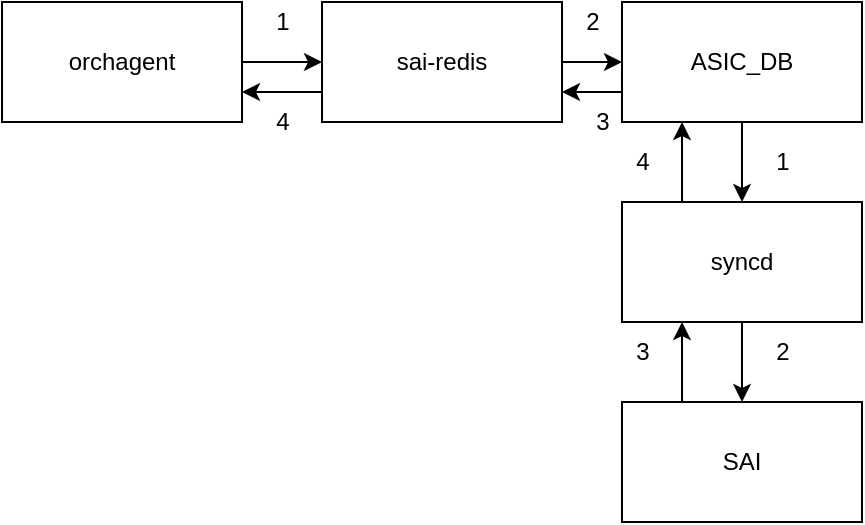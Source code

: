 <mxfile version="14.4.3" type="device"><diagram id="rPI-peKcdOpPQdg2xxdr" name="Page-1"><mxGraphModel dx="946" dy="631" grid="1" gridSize="10" guides="1" tooltips="1" connect="1" arrows="1" fold="1" page="1" pageScale="1" pageWidth="827" pageHeight="1169" math="0" shadow="0"><root><mxCell id="0"/><mxCell id="1" parent="0"/><mxCell id="a1OS5VDdymsdDnmRgD0J-6" style="edgeStyle=orthogonalEdgeStyle;rounded=0;orthogonalLoop=1;jettySize=auto;html=1;entryX=0;entryY=0.5;entryDx=0;entryDy=0;" parent="1" source="a1OS5VDdymsdDnmRgD0J-1" target="a1OS5VDdymsdDnmRgD0J-2" edge="1"><mxGeometry relative="1" as="geometry"/></mxCell><mxCell id="a1OS5VDdymsdDnmRgD0J-1" value="orchagent" style="rounded=0;whiteSpace=wrap;html=1;" parent="1" vertex="1"><mxGeometry x="220" y="260" width="120" height="60" as="geometry"/></mxCell><mxCell id="a1OS5VDdymsdDnmRgD0J-7" style="edgeStyle=orthogonalEdgeStyle;rounded=0;orthogonalLoop=1;jettySize=auto;html=1;entryX=0;entryY=0.5;entryDx=0;entryDy=0;" parent="1" source="a1OS5VDdymsdDnmRgD0J-2" target="a1OS5VDdymsdDnmRgD0J-3" edge="1"><mxGeometry relative="1" as="geometry"/></mxCell><mxCell id="a1OS5VDdymsdDnmRgD0J-10" style="edgeStyle=orthogonalEdgeStyle;rounded=0;orthogonalLoop=1;jettySize=auto;html=1;exitX=0;exitY=0.75;exitDx=0;exitDy=0;entryX=1;entryY=0.75;entryDx=0;entryDy=0;" parent="1" source="a1OS5VDdymsdDnmRgD0J-2" target="a1OS5VDdymsdDnmRgD0J-1" edge="1"><mxGeometry relative="1" as="geometry"/></mxCell><mxCell id="a1OS5VDdymsdDnmRgD0J-2" value="sai-redis" style="rounded=0;whiteSpace=wrap;html=1;" parent="1" vertex="1"><mxGeometry x="380" y="260" width="120" height="60" as="geometry"/></mxCell><mxCell id="a1OS5VDdymsdDnmRgD0J-8" style="edgeStyle=orthogonalEdgeStyle;rounded=0;orthogonalLoop=1;jettySize=auto;html=1;entryX=0.5;entryY=0;entryDx=0;entryDy=0;" parent="1" source="a1OS5VDdymsdDnmRgD0J-3" target="a1OS5VDdymsdDnmRgD0J-4" edge="1"><mxGeometry relative="1" as="geometry"/></mxCell><mxCell id="a1OS5VDdymsdDnmRgD0J-13" style="edgeStyle=orthogonalEdgeStyle;rounded=0;orthogonalLoop=1;jettySize=auto;html=1;exitX=0;exitY=0.75;exitDx=0;exitDy=0;entryX=1;entryY=0.75;entryDx=0;entryDy=0;" parent="1" source="a1OS5VDdymsdDnmRgD0J-3" target="a1OS5VDdymsdDnmRgD0J-2" edge="1"><mxGeometry relative="1" as="geometry"/></mxCell><mxCell id="a1OS5VDdymsdDnmRgD0J-3" value="ASIC_DB" style="rounded=0;whiteSpace=wrap;html=1;" parent="1" vertex="1"><mxGeometry x="530" y="260" width="120" height="60" as="geometry"/></mxCell><mxCell id="a1OS5VDdymsdDnmRgD0J-9" style="edgeStyle=orthogonalEdgeStyle;rounded=0;orthogonalLoop=1;jettySize=auto;html=1;entryX=0.5;entryY=0;entryDx=0;entryDy=0;" parent="1" source="a1OS5VDdymsdDnmRgD0J-4" target="a1OS5VDdymsdDnmRgD0J-5" edge="1"><mxGeometry relative="1" as="geometry"/></mxCell><mxCell id="a1OS5VDdymsdDnmRgD0J-12" style="edgeStyle=orthogonalEdgeStyle;rounded=0;orthogonalLoop=1;jettySize=auto;html=1;exitX=0.25;exitY=0;exitDx=0;exitDy=0;entryX=0.25;entryY=1;entryDx=0;entryDy=0;" parent="1" source="a1OS5VDdymsdDnmRgD0J-4" target="a1OS5VDdymsdDnmRgD0J-3" edge="1"><mxGeometry relative="1" as="geometry"/></mxCell><mxCell id="a1OS5VDdymsdDnmRgD0J-4" value="syncd" style="rounded=0;whiteSpace=wrap;html=1;" parent="1" vertex="1"><mxGeometry x="530" y="360" width="120" height="60" as="geometry"/></mxCell><mxCell id="a1OS5VDdymsdDnmRgD0J-11" style="edgeStyle=orthogonalEdgeStyle;rounded=0;orthogonalLoop=1;jettySize=auto;html=1;exitX=0.25;exitY=0;exitDx=0;exitDy=0;entryX=0.25;entryY=1;entryDx=0;entryDy=0;" parent="1" source="a1OS5VDdymsdDnmRgD0J-5" target="a1OS5VDdymsdDnmRgD0J-4" edge="1"><mxGeometry relative="1" as="geometry"/></mxCell><mxCell id="a1OS5VDdymsdDnmRgD0J-5" value="SAI" style="rounded=0;whiteSpace=wrap;html=1;" parent="1" vertex="1"><mxGeometry x="530" y="460" width="120" height="60" as="geometry"/></mxCell><mxCell id="a1OS5VDdymsdDnmRgD0J-14" value="1" style="text;html=1;align=center;verticalAlign=middle;resizable=0;points=[];autosize=1;" parent="1" vertex="1"><mxGeometry x="350" y="260" width="20" height="20" as="geometry"/></mxCell><mxCell id="a1OS5VDdymsdDnmRgD0J-15" value="2" style="text;html=1;align=center;verticalAlign=middle;resizable=0;points=[];autosize=1;" parent="1" vertex="1"><mxGeometry x="505" y="260" width="20" height="20" as="geometry"/></mxCell><mxCell id="a1OS5VDdymsdDnmRgD0J-16" value="1" style="text;html=1;align=center;verticalAlign=middle;resizable=0;points=[];autosize=1;" parent="1" vertex="1"><mxGeometry x="600" y="330" width="20" height="20" as="geometry"/></mxCell><mxCell id="a1OS5VDdymsdDnmRgD0J-17" value="2" style="text;html=1;align=center;verticalAlign=middle;resizable=0;points=[];autosize=1;" parent="1" vertex="1"><mxGeometry x="600" y="425" width="20" height="20" as="geometry"/></mxCell><mxCell id="a1OS5VDdymsdDnmRgD0J-18" value="3" style="text;html=1;align=center;verticalAlign=middle;resizable=0;points=[];autosize=1;" parent="1" vertex="1"><mxGeometry x="530" y="425" width="20" height="20" as="geometry"/></mxCell><mxCell id="a1OS5VDdymsdDnmRgD0J-19" value="4" style="text;html=1;align=center;verticalAlign=middle;resizable=0;points=[];autosize=1;" parent="1" vertex="1"><mxGeometry x="530" y="330" width="20" height="20" as="geometry"/></mxCell><mxCell id="a1OS5VDdymsdDnmRgD0J-20" value="3" style="text;html=1;align=center;verticalAlign=middle;resizable=0;points=[];autosize=1;" parent="1" vertex="1"><mxGeometry x="510" y="310" width="20" height="20" as="geometry"/></mxCell><mxCell id="a1OS5VDdymsdDnmRgD0J-21" value="4" style="text;html=1;align=center;verticalAlign=middle;resizable=0;points=[];autosize=1;" parent="1" vertex="1"><mxGeometry x="350" y="310" width="20" height="20" as="geometry"/></mxCell></root></mxGraphModel></diagram></mxfile>